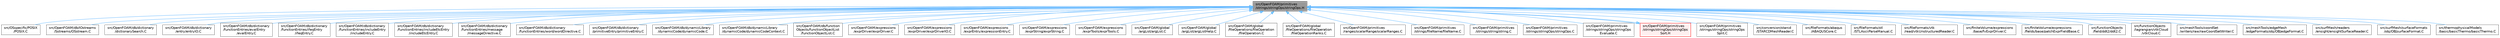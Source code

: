digraph "src/OpenFOAM/primitives/strings/stringOps/stringOps.H"
{
 // LATEX_PDF_SIZE
  bgcolor="transparent";
  edge [fontname=Helvetica,fontsize=10,labelfontname=Helvetica,labelfontsize=10];
  node [fontname=Helvetica,fontsize=10,shape=box,height=0.2,width=0.4];
  Node1 [id="Node000001",label="src/OpenFOAM/primitives\l/strings/stringOps/stringOps.H",height=0.2,width=0.4,color="gray40", fillcolor="grey60", style="filled", fontcolor="black",tooltip=" "];
  Node1 -> Node2 [id="edge1_Node000001_Node000002",dir="back",color="steelblue1",style="solid",tooltip=" "];
  Node2 [id="Node000002",label="src/OSspecific/POSIX\l/POSIX.C",height=0.2,width=0.4,color="grey40", fillcolor="white", style="filled",URL="$POSIX_8C.html",tooltip="POSIX versions of the functions declared in OSspecific.H."];
  Node1 -> Node3 [id="edge2_Node000001_Node000003",dir="back",color="steelblue1",style="solid",tooltip=" "];
  Node3 [id="Node000003",label="src/OpenFOAM/db/IOstreams\l/Sstreams/OSstream.C",height=0.2,width=0.4,color="grey40", fillcolor="white", style="filled",URL="$OSstream_8C.html",tooltip=" "];
  Node1 -> Node4 [id="edge3_Node000001_Node000004",dir="back",color="steelblue1",style="solid",tooltip=" "];
  Node4 [id="Node000004",label="src/OpenFOAM/db/dictionary\l/dictionarySearch.C",height=0.2,width=0.4,color="grey40", fillcolor="white", style="filled",URL="$dictionarySearch_8C.html",tooltip=" "];
  Node1 -> Node5 [id="edge4_Node000001_Node000005",dir="back",color="steelblue1",style="solid",tooltip=" "];
  Node5 [id="Node000005",label="src/OpenFOAM/db/dictionary\l/entry/entryIO.C",height=0.2,width=0.4,color="grey40", fillcolor="white", style="filled",URL="$entryIO_8C.html",tooltip=" "];
  Node1 -> Node6 [id="edge5_Node000001_Node000006",dir="back",color="steelblue1",style="solid",tooltip=" "];
  Node6 [id="Node000006",label="src/OpenFOAM/db/dictionary\l/functionEntries/evalEntry\l/evalEntry.C",height=0.2,width=0.4,color="grey40", fillcolor="white", style="filled",URL="$evalEntry_8C.html",tooltip=" "];
  Node1 -> Node7 [id="edge6_Node000001_Node000007",dir="back",color="steelblue1",style="solid",tooltip=" "];
  Node7 [id="Node000007",label="src/OpenFOAM/db/dictionary\l/functionEntries/ifeqEntry\l/ifeqEntry.C",height=0.2,width=0.4,color="grey40", fillcolor="white", style="filled",URL="$ifeqEntry_8C.html",tooltip=" "];
  Node1 -> Node8 [id="edge7_Node000001_Node000008",dir="back",color="steelblue1",style="solid",tooltip=" "];
  Node8 [id="Node000008",label="src/OpenFOAM/db/dictionary\l/functionEntries/includeEntry\l/includeEntry.C",height=0.2,width=0.4,color="grey40", fillcolor="white", style="filled",URL="$includeEntry_8C.html",tooltip=" "];
  Node1 -> Node9 [id="edge8_Node000001_Node000009",dir="back",color="steelblue1",style="solid",tooltip=" "];
  Node9 [id="Node000009",label="src/OpenFOAM/db/dictionary\l/functionEntries/includeEtcEntry\l/includeEtcEntry.C",height=0.2,width=0.4,color="grey40", fillcolor="white", style="filled",URL="$includeEtcEntry_8C.html",tooltip=" "];
  Node1 -> Node10 [id="edge9_Node000001_Node000010",dir="back",color="steelblue1",style="solid",tooltip=" "];
  Node10 [id="Node000010",label="src/OpenFOAM/db/dictionary\l/functionEntries/message\l/messageDirective.C",height=0.2,width=0.4,color="grey40", fillcolor="white", style="filled",URL="$messageDirective_8C.html",tooltip=" "];
  Node1 -> Node11 [id="edge10_Node000001_Node000011",dir="back",color="steelblue1",style="solid",tooltip=" "];
  Node11 [id="Node000011",label="src/OpenFOAM/db/dictionary\l/functionEntries/word/wordDirective.C",height=0.2,width=0.4,color="grey40", fillcolor="white", style="filled",URL="$wordDirective_8C.html",tooltip=" "];
  Node1 -> Node12 [id="edge11_Node000001_Node000012",dir="back",color="steelblue1",style="solid",tooltip=" "];
  Node12 [id="Node000012",label="src/OpenFOAM/db/dictionary\l/primitiveEntry/primitiveEntry.C",height=0.2,width=0.4,color="grey40", fillcolor="white", style="filled",URL="$primitiveEntry_8C.html",tooltip=" "];
  Node1 -> Node13 [id="edge12_Node000001_Node000013",dir="back",color="steelblue1",style="solid",tooltip=" "];
  Node13 [id="Node000013",label="src/OpenFOAM/db/dynamicLibrary\l/dynamicCode/dynamicCode.C",height=0.2,width=0.4,color="grey40", fillcolor="white", style="filled",URL="$dynamicCode_8C.html",tooltip=" "];
  Node1 -> Node14 [id="edge13_Node000001_Node000014",dir="back",color="steelblue1",style="solid",tooltip=" "];
  Node14 [id="Node000014",label="src/OpenFOAM/db/dynamicLibrary\l/dynamicCode/dynamicCodeContext.C",height=0.2,width=0.4,color="grey40", fillcolor="white", style="filled",URL="$dynamicCodeContext_8C.html",tooltip=" "];
  Node1 -> Node15 [id="edge14_Node000001_Node000015",dir="back",color="steelblue1",style="solid",tooltip=" "];
  Node15 [id="Node000015",label="src/OpenFOAM/db/function\lObjects/functionObjectList\l/functionObjectList.C",height=0.2,width=0.4,color="grey40", fillcolor="white", style="filled",URL="$functionObjectList_8C.html",tooltip=" "];
  Node1 -> Node16 [id="edge15_Node000001_Node000016",dir="back",color="steelblue1",style="solid",tooltip=" "];
  Node16 [id="Node000016",label="src/OpenFOAM/expressions\l/exprDriver/exprDriver.C",height=0.2,width=0.4,color="grey40", fillcolor="white", style="filled",URL="$exprDriver_8C.html",tooltip=" "];
  Node1 -> Node17 [id="edge16_Node000001_Node000017",dir="back",color="steelblue1",style="solid",tooltip=" "];
  Node17 [id="Node000017",label="src/OpenFOAM/expressions\l/exprDriver/exprDriverIO.C",height=0.2,width=0.4,color="grey40", fillcolor="white", style="filled",URL="$exprDriverIO_8C.html",tooltip=" "];
  Node1 -> Node18 [id="edge17_Node000001_Node000018",dir="back",color="steelblue1",style="solid",tooltip=" "];
  Node18 [id="Node000018",label="src/OpenFOAM/expressions\l/exprEntry/expressionEntry.C",height=0.2,width=0.4,color="grey40", fillcolor="white", style="filled",URL="$expressionEntry_8C.html",tooltip=" "];
  Node1 -> Node19 [id="edge18_Node000001_Node000019",dir="back",color="steelblue1",style="solid",tooltip=" "];
  Node19 [id="Node000019",label="src/OpenFOAM/expressions\l/exprString/exprString.C",height=0.2,width=0.4,color="grey40", fillcolor="white", style="filled",URL="$exprString_8C.html",tooltip=" "];
  Node1 -> Node20 [id="edge19_Node000001_Node000020",dir="back",color="steelblue1",style="solid",tooltip=" "];
  Node20 [id="Node000020",label="src/OpenFOAM/expressions\l/exprTools/exprTools.C",height=0.2,width=0.4,color="grey40", fillcolor="white", style="filled",URL="$exprTools_8C.html",tooltip=" "];
  Node1 -> Node21 [id="edge20_Node000001_Node000021",dir="back",color="steelblue1",style="solid",tooltip=" "];
  Node21 [id="Node000021",label="src/OpenFOAM/global\l/argList/argList.C",height=0.2,width=0.4,color="grey40", fillcolor="white", style="filled",URL="$argList_8C.html",tooltip=" "];
  Node1 -> Node22 [id="edge21_Node000001_Node000022",dir="back",color="steelblue1",style="solid",tooltip=" "];
  Node22 [id="Node000022",label="src/OpenFOAM/global\l/argList/argListHelp.C",height=0.2,width=0.4,color="grey40", fillcolor="white", style="filled",URL="$argListHelp_8C.html",tooltip=" "];
  Node1 -> Node23 [id="edge22_Node000001_Node000023",dir="back",color="steelblue1",style="solid",tooltip=" "];
  Node23 [id="Node000023",label="src/OpenFOAM/global\l/fileOperations/fileOperation\l/fileOperation.C",height=0.2,width=0.4,color="grey40", fillcolor="white", style="filled",URL="$fileOperation_8C.html",tooltip=" "];
  Node1 -> Node24 [id="edge23_Node000001_Node000024",dir="back",color="steelblue1",style="solid",tooltip=" "];
  Node24 [id="Node000024",label="src/OpenFOAM/global\l/fileOperations/fileOperation\l/fileOperationRanks.C",height=0.2,width=0.4,color="grey40", fillcolor="white", style="filled",URL="$fileOperationRanks_8C.html",tooltip=" "];
  Node1 -> Node25 [id="edge24_Node000001_Node000025",dir="back",color="steelblue1",style="solid",tooltip=" "];
  Node25 [id="Node000025",label="src/OpenFOAM/primitives\l/ranges/scalarRange/scalarRanges.C",height=0.2,width=0.4,color="grey40", fillcolor="white", style="filled",URL="$scalarRanges_8C.html",tooltip=" "];
  Node1 -> Node26 [id="edge25_Node000001_Node000026",dir="back",color="steelblue1",style="solid",tooltip=" "];
  Node26 [id="Node000026",label="src/OpenFOAM/primitives\l/strings/fileName/fileName.C",height=0.2,width=0.4,color="grey40", fillcolor="white", style="filled",URL="$fileName_8C.html",tooltip=" "];
  Node1 -> Node27 [id="edge26_Node000001_Node000027",dir="back",color="steelblue1",style="solid",tooltip=" "];
  Node27 [id="Node000027",label="src/OpenFOAM/primitives\l/strings/string/string.C",height=0.2,width=0.4,color="grey40", fillcolor="white", style="filled",URL="$string_8C.html",tooltip=" "];
  Node1 -> Node28 [id="edge27_Node000001_Node000028",dir="back",color="steelblue1",style="solid",tooltip=" "];
  Node28 [id="Node000028",label="src/OpenFOAM/primitives\l/strings/stringOps/stringOps.C",height=0.2,width=0.4,color="grey40", fillcolor="white", style="filled",URL="$stringOps_8C.html",tooltip=" "];
  Node1 -> Node29 [id="edge28_Node000001_Node000029",dir="back",color="steelblue1",style="solid",tooltip=" "];
  Node29 [id="Node000029",label="src/OpenFOAM/primitives\l/strings/stringOps/stringOps\lEvaluate.C",height=0.2,width=0.4,color="grey40", fillcolor="white", style="filled",URL="$stringOpsEvaluate_8C.html",tooltip=" "];
  Node1 -> Node30 [id="edge29_Node000001_Node000030",dir="back",color="steelblue1",style="solid",tooltip=" "];
  Node30 [id="Node000030",label="src/OpenFOAM/primitives\l/strings/stringOps/stringOps\lSort.H",height=0.2,width=0.4,color="red", fillcolor="#FFF0F0", style="filled",URL="$stringOpsSort_8H.html",tooltip="Specialized string sorting."];
  Node30 -> Node1 [id="edge30_Node000030_Node000001",dir="back",color="steelblue1",style="solid",tooltip=" "];
  Node1 -> Node33 [id="edge31_Node000001_Node000033",dir="back",color="steelblue1",style="solid",tooltip=" "];
  Node33 [id="Node000033",label="src/OpenFOAM/primitives\l/strings/stringOps/stringOps\lSplit.C",height=0.2,width=0.4,color="grey40", fillcolor="white", style="filled",URL="$stringOpsSplit_8C.html",tooltip=" "];
  Node1 -> Node34 [id="edge32_Node000001_Node000034",dir="back",color="steelblue1",style="solid",tooltip=" "];
  Node34 [id="Node000034",label="src/conversion/starcd\l/STARCDMeshReader.C",height=0.2,width=0.4,color="grey40", fillcolor="white", style="filled",URL="$STARCDMeshReader_8C.html",tooltip=" "];
  Node1 -> Node35 [id="edge33_Node000001_Node000035",dir="back",color="steelblue1",style="solid",tooltip=" "];
  Node35 [id="Node000035",label="src/fileFormats/abaqus\l/ABAQUSCore.C",height=0.2,width=0.4,color="grey40", fillcolor="white", style="filled",URL="$ABAQUSCore_8C.html",tooltip=" "];
  Node1 -> Node36 [id="edge34_Node000001_Node000036",dir="back",color="steelblue1",style="solid",tooltip=" "];
  Node36 [id="Node000036",label="src/fileFormats/stl\l/STLAsciiParseManual.C",height=0.2,width=0.4,color="grey40", fillcolor="white", style="filled",URL="$STLAsciiParseManual_8C.html",tooltip="Hand-written parsing of STL ASCII format."];
  Node1 -> Node37 [id="edge35_Node000001_Node000037",dir="back",color="steelblue1",style="solid",tooltip=" "];
  Node37 [id="Node000037",label="src/fileFormats/vtk\l/read/vtkUnstructuredReader.C",height=0.2,width=0.4,color="grey40", fillcolor="white", style="filled",URL="$vtkUnstructuredReader_8C.html",tooltip=" "];
  Node1 -> Node38 [id="edge36_Node000001_Node000038",dir="back",color="steelblue1",style="solid",tooltip=" "];
  Node38 [id="Node000038",label="src/finiteVolume/expressions\l/base/fvExprDriver.C",height=0.2,width=0.4,color="grey40", fillcolor="white", style="filled",URL="$fvExprDriver_8C.html",tooltip=" "];
  Node1 -> Node39 [id="edge37_Node000001_Node000039",dir="back",color="steelblue1",style="solid",tooltip=" "];
  Node39 [id="Node000039",label="src/finiteVolume/expressions\l/fields/base/patchExprFieldBase.C",height=0.2,width=0.4,color="grey40", fillcolor="white", style="filled",URL="$patchExprFieldBase_8C.html",tooltip=" "];
  Node1 -> Node40 [id="edge38_Node000001_Node000040",dir="back",color="steelblue1",style="solid",tooltip=" "];
  Node40 [id="Node000040",label="src/functionObjects\l/field/ddt2/ddt2.C",height=0.2,width=0.4,color="grey40", fillcolor="white", style="filled",URL="$ddt2_8C.html",tooltip=" "];
  Node1 -> Node41 [id="edge39_Node000001_Node000041",dir="back",color="steelblue1",style="solid",tooltip=" "];
  Node41 [id="Node000041",label="src/functionObjects\l/lagrangian/vtkCloud\l/vtkCloud.C",height=0.2,width=0.4,color="grey40", fillcolor="white", style="filled",URL="$vtkCloud_8C.html",tooltip=" "];
  Node1 -> Node42 [id="edge40_Node000001_Node000042",dir="back",color="steelblue1",style="solid",tooltip=" "];
  Node42 [id="Node000042",label="src/meshTools/coordSet\l/writers/raw/rawCoordSetWriter.C",height=0.2,width=0.4,color="grey40", fillcolor="white", style="filled",URL="$rawCoordSetWriter_8C.html",tooltip=" "];
  Node1 -> Node43 [id="edge41_Node000001_Node000043",dir="back",color="steelblue1",style="solid",tooltip=" "];
  Node43 [id="Node000043",label="src/meshTools/edgeMesh\l/edgeFormats/obj/OBJedgeFormat.C",height=0.2,width=0.4,color="grey40", fillcolor="white", style="filled",URL="$OBJedgeFormat_8C.html",tooltip=" "];
  Node1 -> Node44 [id="edge42_Node000001_Node000044",dir="back",color="steelblue1",style="solid",tooltip=" "];
  Node44 [id="Node000044",label="src/surfMesh/readers\l/ensight/ensightSurfaceReader.C",height=0.2,width=0.4,color="grey40", fillcolor="white", style="filled",URL="$ensightSurfaceReader_8C.html",tooltip=" "];
  Node1 -> Node45 [id="edge43_Node000001_Node000045",dir="back",color="steelblue1",style="solid",tooltip=" "];
  Node45 [id="Node000045",label="src/surfMesh/surfaceFormats\l/obj/OBJsurfaceFormat.C",height=0.2,width=0.4,color="grey40", fillcolor="white", style="filled",URL="$OBJsurfaceFormat_8C.html",tooltip=" "];
  Node1 -> Node46 [id="edge44_Node000001_Node000046",dir="back",color="steelblue1",style="solid",tooltip=" "];
  Node46 [id="Node000046",label="src/thermophysicalModels\l/basic/basicThermo/basicThermo.C",height=0.2,width=0.4,color="grey40", fillcolor="white", style="filled",URL="$basicThermo_8C.html",tooltip=" "];
}
